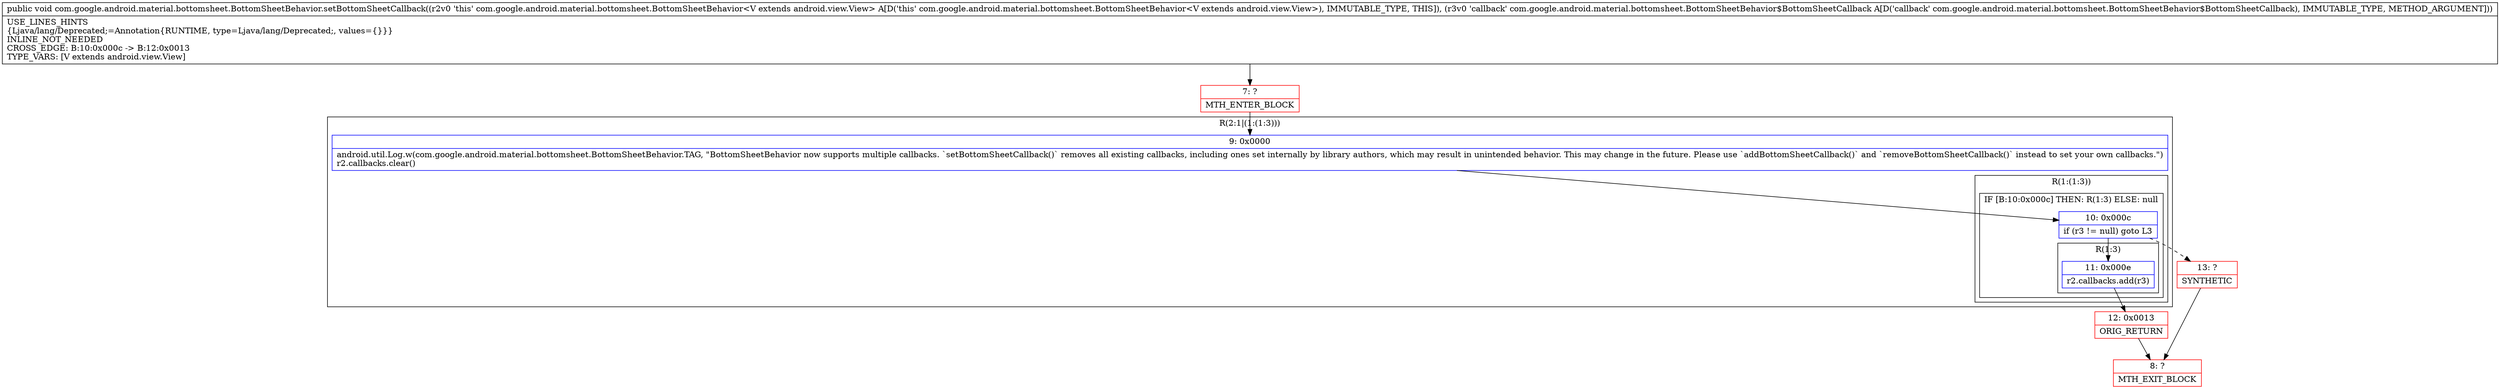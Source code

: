 digraph "CFG forcom.google.android.material.bottomsheet.BottomSheetBehavior.setBottomSheetCallback(Lcom\/google\/android\/material\/bottomsheet\/BottomSheetBehavior$BottomSheetCallback;)V" {
subgraph cluster_Region_119735532 {
label = "R(2:1|(1:(1:3)))";
node [shape=record,color=blue];
Node_9 [shape=record,label="{9\:\ 0x0000|android.util.Log.w(com.google.android.material.bottomsheet.BottomSheetBehavior.TAG, \"BottomSheetBehavior now supports multiple callbacks. `setBottomSheetCallback()` removes all existing callbacks, including ones set internally by library authors, which may result in unintended behavior. This may change in the future. Please use `addBottomSheetCallback()` and `removeBottomSheetCallback()` instead to set your own callbacks.\")\lr2.callbacks.clear()\l}"];
subgraph cluster_Region_1253392124 {
label = "R(1:(1:3))";
node [shape=record,color=blue];
subgraph cluster_IfRegion_1393074282 {
label = "IF [B:10:0x000c] THEN: R(1:3) ELSE: null";
node [shape=record,color=blue];
Node_10 [shape=record,label="{10\:\ 0x000c|if (r3 != null) goto L3\l}"];
subgraph cluster_Region_1555823976 {
label = "R(1:3)";
node [shape=record,color=blue];
Node_11 [shape=record,label="{11\:\ 0x000e|r2.callbacks.add(r3)\l}"];
}
}
}
}
Node_7 [shape=record,color=red,label="{7\:\ ?|MTH_ENTER_BLOCK\l}"];
Node_12 [shape=record,color=red,label="{12\:\ 0x0013|ORIG_RETURN\l}"];
Node_8 [shape=record,color=red,label="{8\:\ ?|MTH_EXIT_BLOCK\l}"];
Node_13 [shape=record,color=red,label="{13\:\ ?|SYNTHETIC\l}"];
MethodNode[shape=record,label="{public void com.google.android.material.bottomsheet.BottomSheetBehavior.setBottomSheetCallback((r2v0 'this' com.google.android.material.bottomsheet.BottomSheetBehavior\<V extends android.view.View\> A[D('this' com.google.android.material.bottomsheet.BottomSheetBehavior\<V extends android.view.View\>), IMMUTABLE_TYPE, THIS]), (r3v0 'callback' com.google.android.material.bottomsheet.BottomSheetBehavior$BottomSheetCallback A[D('callback' com.google.android.material.bottomsheet.BottomSheetBehavior$BottomSheetCallback), IMMUTABLE_TYPE, METHOD_ARGUMENT]))  | USE_LINES_HINTS\l\{Ljava\/lang\/Deprecated;=Annotation\{RUNTIME, type=Ljava\/lang\/Deprecated;, values=\{\}\}\}\lINLINE_NOT_NEEDED\lCROSS_EDGE: B:10:0x000c \-\> B:12:0x0013\lTYPE_VARS: [V extends android.view.View]\l}"];
MethodNode -> Node_7;Node_9 -> Node_10;
Node_10 -> Node_11;
Node_10 -> Node_13[style=dashed];
Node_11 -> Node_12;
Node_7 -> Node_9;
Node_12 -> Node_8;
Node_13 -> Node_8;
}

